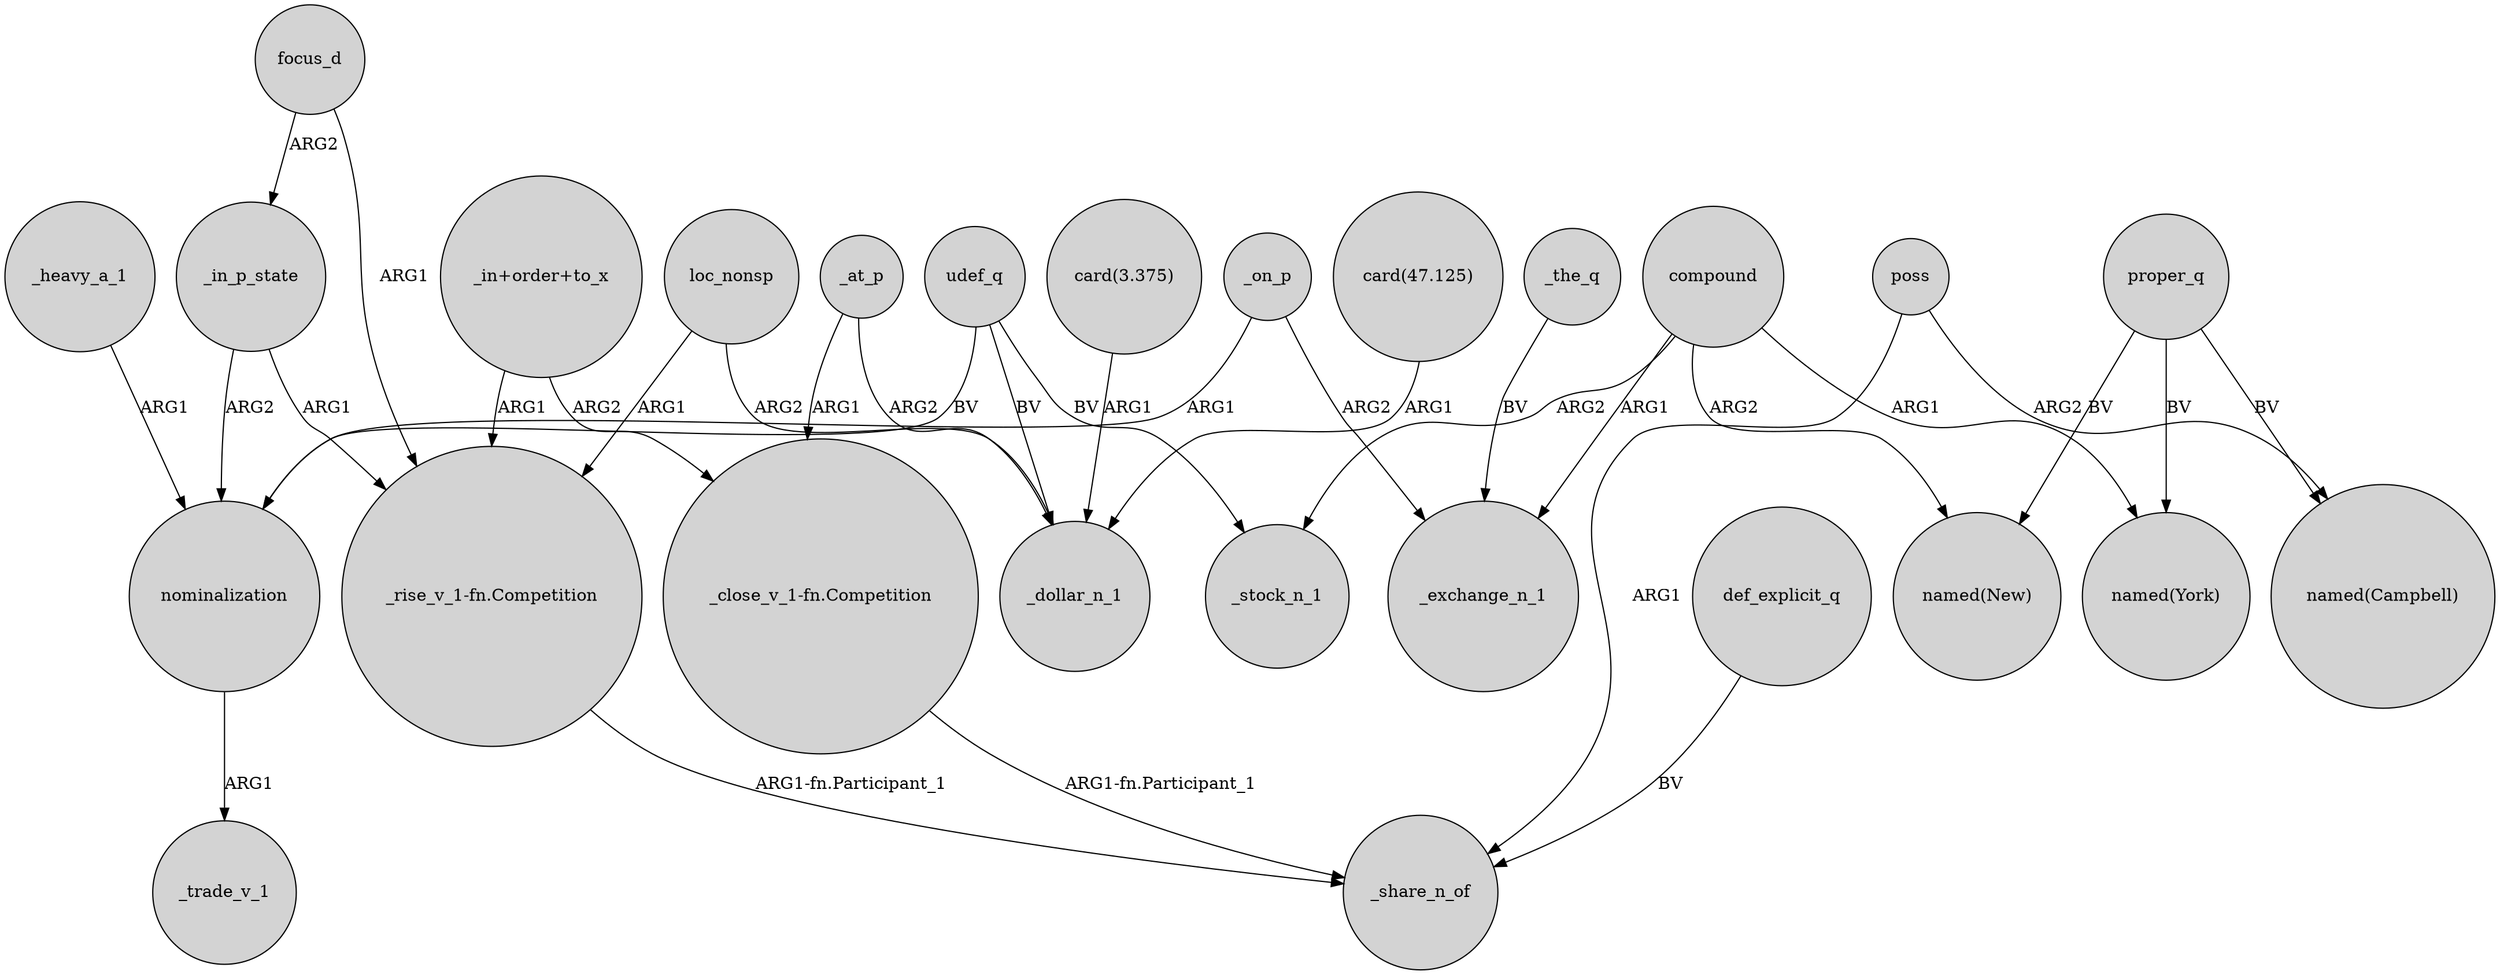 digraph {
	node [shape=circle style=filled]
	_on_p -> nominalization [label=ARG1]
	_heavy_a_1 -> nominalization [label=ARG1]
	_in_p_state -> nominalization [label=ARG2]
	focus_d -> _in_p_state [label=ARG2]
	"_rise_v_1-fn.Competition" -> _share_n_of [label="ARG1-fn.Participant_1"]
	"card(3.375)" -> _dollar_n_1 [label=ARG1]
	loc_nonsp -> "_rise_v_1-fn.Competition" [label=ARG1]
	loc_nonsp -> _dollar_n_1 [label=ARG2]
	_at_p -> "_close_v_1-fn.Competition" [label=ARG1]
	compound -> "named(New)" [label=ARG2]
	"_in+order+to_x" -> "_rise_v_1-fn.Competition" [label=ARG1]
	proper_q -> "named(New)" [label=BV]
	udef_q -> nominalization [label=BV]
	def_explicit_q -> _share_n_of [label=BV]
	_on_p -> _exchange_n_1 [label=ARG2]
	focus_d -> "_rise_v_1-fn.Competition" [label=ARG1]
	compound -> _exchange_n_1 [label=ARG1]
	proper_q -> "named(York)" [label=BV]
	udef_q -> _stock_n_1 [label=BV]
	_at_p -> _dollar_n_1 [label=ARG2]
	proper_q -> "named(Campbell)" [label=BV]
	poss -> _share_n_of [label=ARG1]
	compound -> _stock_n_1 [label=ARG2]
	udef_q -> _dollar_n_1 [label=BV]
	_in_p_state -> "_rise_v_1-fn.Competition" [label=ARG1]
	"card(47.125)" -> _dollar_n_1 [label=ARG1]
	"_in+order+to_x" -> "_close_v_1-fn.Competition" [label=ARG2]
	compound -> "named(York)" [label=ARG1]
	_the_q -> _exchange_n_1 [label=BV]
	"_close_v_1-fn.Competition" -> _share_n_of [label="ARG1-fn.Participant_1"]
	nominalization -> _trade_v_1 [label=ARG1]
	poss -> "named(Campbell)" [label=ARG2]
}
